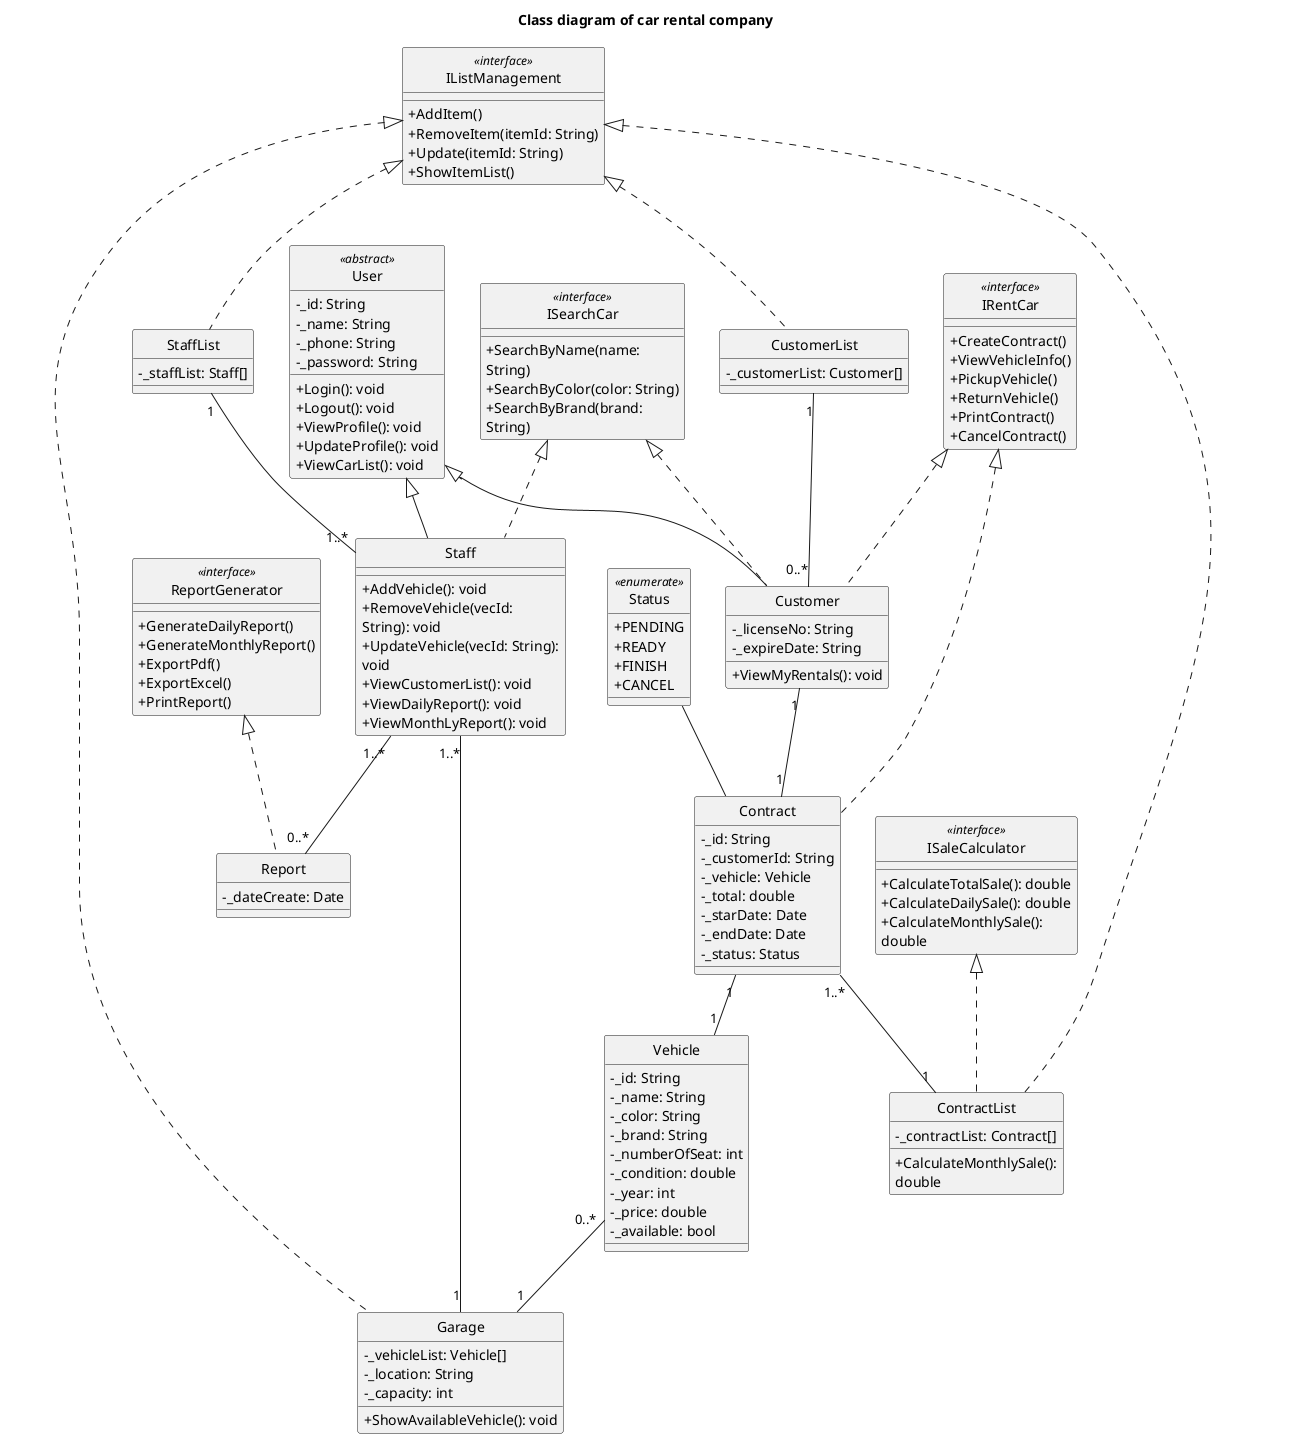 @startuml class-diagram-car-rental-company
title Class diagram of car rental company
skinparam ClassAttributeIconSize 0
skinparam WrapWidth 200
hide circle
skinparam Monochrome true

Class User <<abstract>> {
    - _id: String
    - _name: String
    - _phone: String
    - _password: String
    + Login(): void
    + Logout(): void
    + ViewProfile(): void
    + UpdateProfile(): void
    + ViewCarList(): void
}

Class Customer {
    - _licenseNo: String
    - _expireDate: String
    + ViewMyRentals(): void
}

Class Staff {
    + AddVehicle(): void
    + RemoveVehicle(vecId: String): void
    + UpdateVehicle(vecId: String): void
    + ViewCustomerList(): void
    + ViewDailyReport(): void
    + ViewMonthLyReport(): void
}

Class Report {
    - _dateCreate: Date
}

Class StaffList {
    - _staffList: Staff[]
}

Class CustomerList {
    - _customerList: Customer[]
}

Class Contract {
    - _id: String
    - _customerId: String
    - _vehicle: Vehicle
    - _total: double
    - _starDate: Date
    - _endDate: Date
    - _status: Status
}

Class ContractList {
    - _contractList: Contract[]
    + CalculateMonthlySale(): double
}

Class Vehicle {
    - _id: String
    - _name: String
    - _color: String
    - _brand: String
    - _numberOfSeat: int
    - _condition: double
    - _year: int
    - _price: double
    - _available: bool
}

Class Garage {
    - _vehicleList: Vehicle[]
    - _location: String
    - _capacity: int
    + ShowAvailableVehicle(): void
}


Class IListManagement <<interface>>{
    + AddItem()
    + RemoveItem(itemId: String)
    + Update(itemId: String)
    + ShowItemList()
}

Class ReportGenerator <<interface>> {
    + GenerateDailyReport()
    + GenerateMonthlyReport()
    + ExportPdf()
    + ExportExcel()
    + PrintReport()
}

Class ISearchCar <<interface>> {
    + SearchByName(name: String)
    + SearchByColor(color: String)
    + SearchByBrand(brand: String)
}

Class IRentCar <<interface>> {
    + CreateContract()
    + ViewVehicleInfo()
    + PickupVehicle()
    + ReturnVehicle()
    + PrintContract()
    + CancelContract()
}

Class ISaleCalculator <<interface>> {
    + CalculateTotalSale(): double
    + CalculateDailySale(): double
    + CalculateMonthlySale(): double
}

Class Status <<enumerate>> {
    + PENDING
    + READY
    + FINISH
    + CANCEL
}

'BEGIN: CLASS RELATION
User <|-- Customer
User <|-- Staff

StaffList "1" -- "1..*" Staff

CustomerList "1" -- "0..*" Customer

'Customer-CustomerList
Customer "1" -- "1" Contract

'Staff-StaffList
Staff "1..*" -- "0..*" Report
Staff "1..*" -- "1" Garage

'Report-Staff

'Contract-Customer
Contract "1" -- "1" Vehicle
Contract "1..*" -- "1" ContractList

'Vehicle-Contract
Vehicle "0..*" -- "1" Garage

'Garage-Vehicle

'ContractList-Contract

IListManagement <|.. CustomerList
IListManagement <|.. ContractList
IListManagement <|.. StaffList
IListManagement <|.. Garage

ReportGenerator <|.. Report

ISearchCar <|.. Staff
ISearchCar <|.. Customer

IRentCar <|.. Customer
IRentCar <|.. Contract

ISaleCalculator <|.. ContractList

Status -- Contract
'END: CLASS RELATION

@enduml